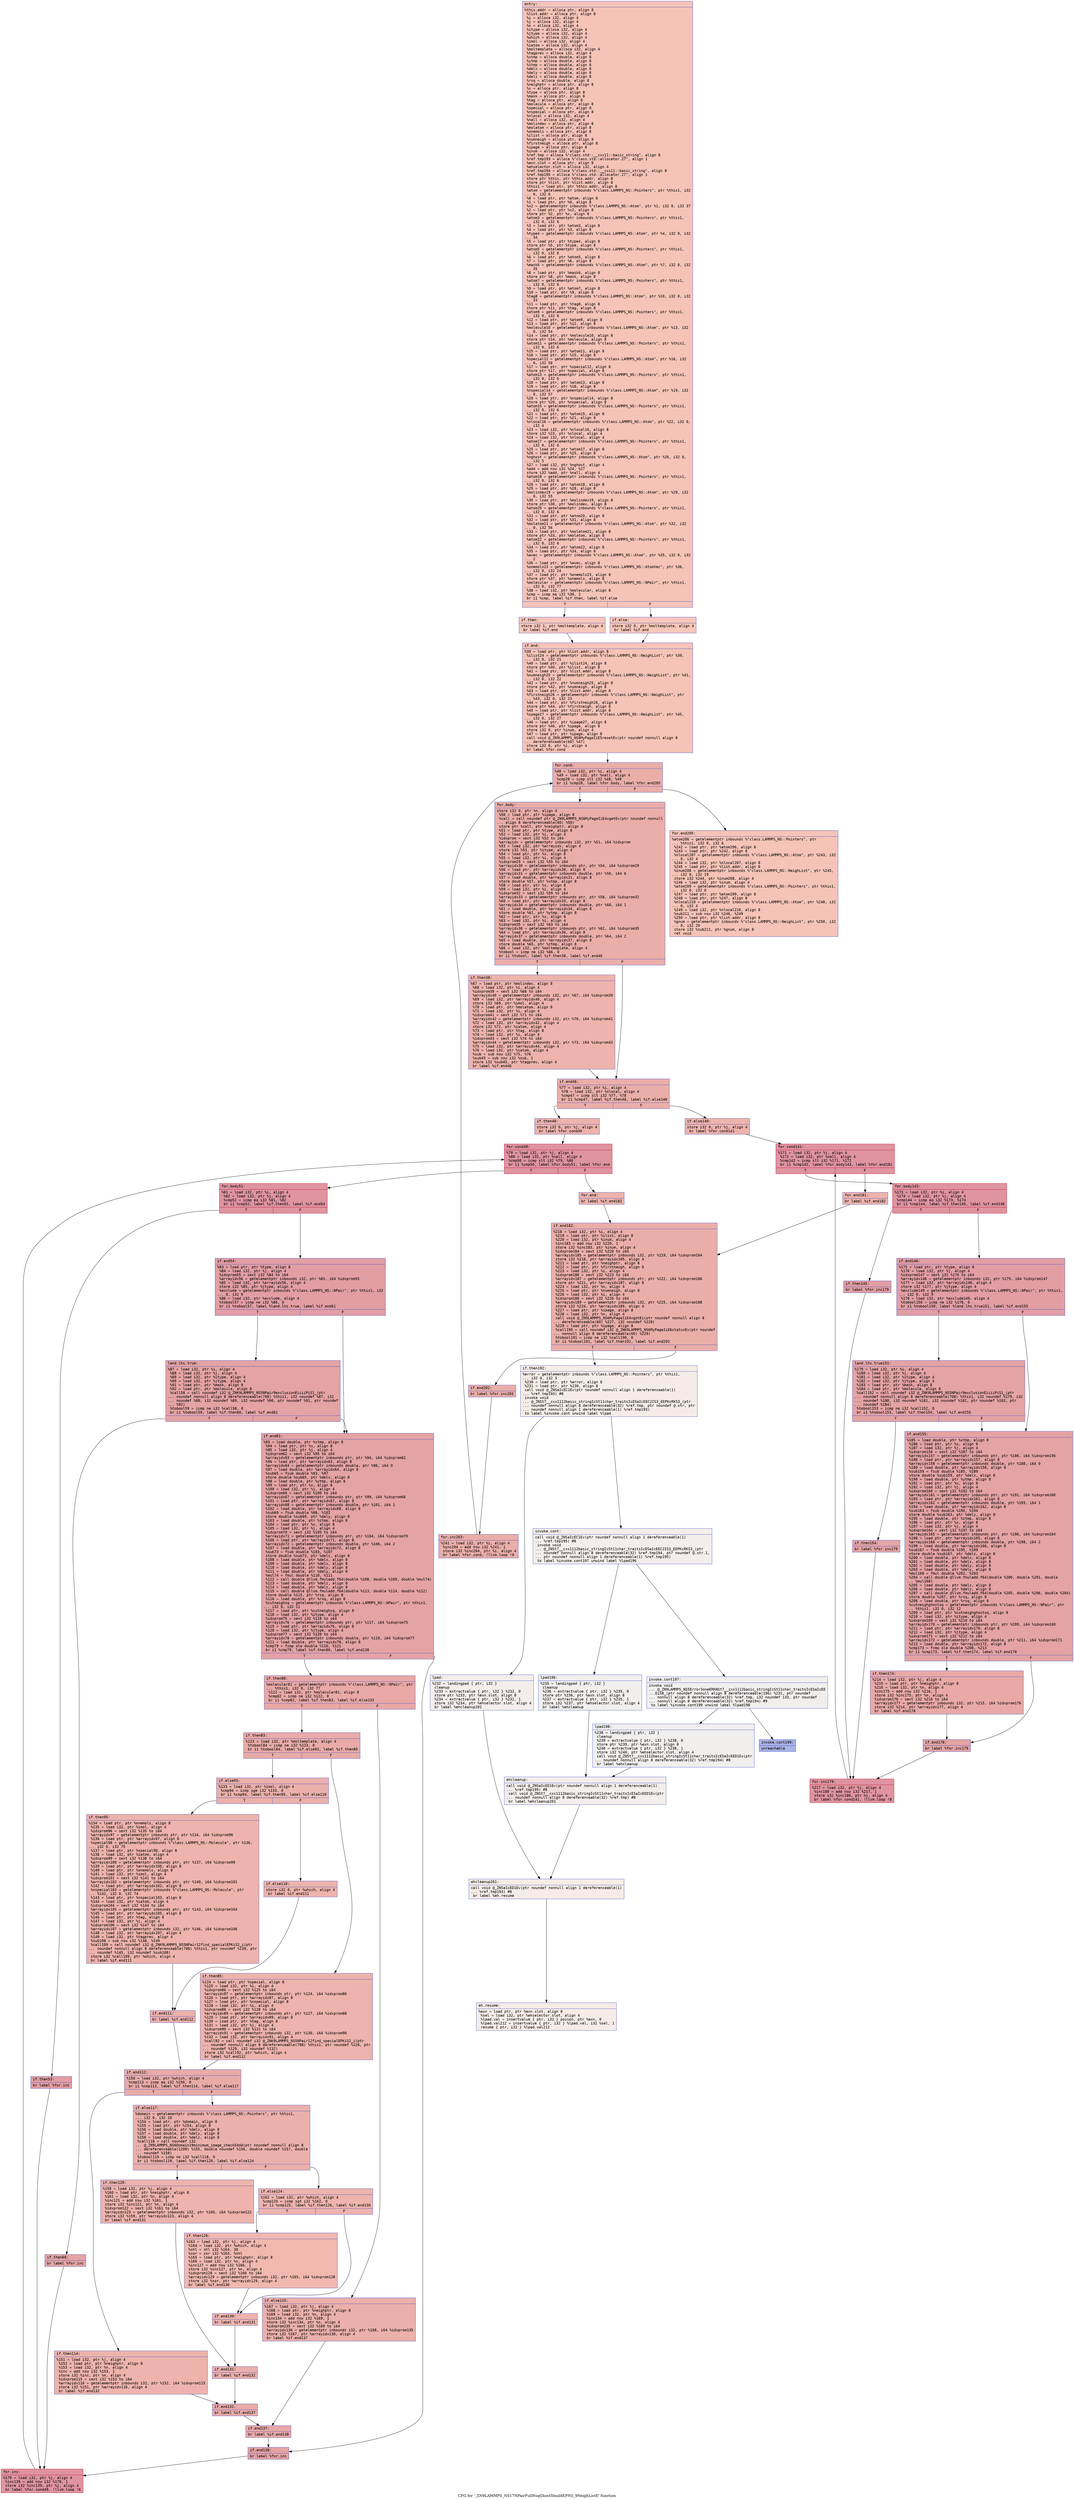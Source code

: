 digraph "CFG for '_ZN9LAMMPS_NS17NPairFullNsqGhost5buildEPNS_9NeighListE' function" {
	label="CFG for '_ZN9LAMMPS_NS17NPairFullNsqGhost5buildEPNS_9NeighListE' function";

	Node0x558ea6faa170 [shape=record,color="#3d50c3ff", style=filled, fillcolor="#e8765c70" fontname="Courier",label="{entry:\l|  %this.addr = alloca ptr, align 8\l  %list.addr = alloca ptr, align 8\l  %i = alloca i32, align 4\l  %j = alloca i32, align 4\l  %n = alloca i32, align 4\l  %itype = alloca i32, align 4\l  %jtype = alloca i32, align 4\l  %which = alloca i32, align 4\l  %imol = alloca i32, align 4\l  %iatom = alloca i32, align 4\l  %moltemplate = alloca i32, align 4\l  %tagprev = alloca i32, align 4\l  %xtmp = alloca double, align 8\l  %ytmp = alloca double, align 8\l  %ztmp = alloca double, align 8\l  %delx = alloca double, align 8\l  %dely = alloca double, align 8\l  %delz = alloca double, align 8\l  %rsq = alloca double, align 8\l  %neighptr = alloca ptr, align 8\l  %x = alloca ptr, align 8\l  %type = alloca ptr, align 8\l  %mask = alloca ptr, align 8\l  %tag = alloca ptr, align 8\l  %molecule = alloca ptr, align 8\l  %special = alloca ptr, align 8\l  %nspecial = alloca ptr, align 8\l  %nlocal = alloca i32, align 4\l  %nall = alloca i32, align 4\l  %molindex = alloca ptr, align 8\l  %molatom = alloca ptr, align 8\l  %onemols = alloca ptr, align 8\l  %ilist = alloca ptr, align 8\l  %numneigh = alloca ptr, align 8\l  %firstneigh = alloca ptr, align 8\l  %ipage = alloca ptr, align 8\l  %inum = alloca i32, align 4\l  %ref.tmp = alloca %\"class.std::__cxx11::basic_string\", align 8\l  %ref.tmp193 = alloca %\"class.std::allocator.27\", align 1\l  %exn.slot = alloca ptr, align 8\l  %ehselector.slot = alloca i32, align 4\l  %ref.tmp194 = alloca %\"class.std::__cxx11::basic_string\", align 8\l  %ref.tmp195 = alloca %\"class.std::allocator.27\", align 1\l  store ptr %this, ptr %this.addr, align 8\l  store ptr %list, ptr %list.addr, align 8\l  %this1 = load ptr, ptr %this.addr, align 8\l  %atom = getelementptr inbounds %\"class.LAMMPS_NS::Pointers\", ptr %this1, i32\l... 0, i32 6\l  %0 = load ptr, ptr %atom, align 8\l  %1 = load ptr, ptr %0, align 8\l  %x2 = getelementptr inbounds %\"class.LAMMPS_NS::Atom\", ptr %1, i32 0, i32 37\l  %2 = load ptr, ptr %x2, align 8\l  store ptr %2, ptr %x, align 8\l  %atom3 = getelementptr inbounds %\"class.LAMMPS_NS::Pointers\", ptr %this1,\l... i32 0, i32 6\l  %3 = load ptr, ptr %atom3, align 8\l  %4 = load ptr, ptr %3, align 8\l  %type4 = getelementptr inbounds %\"class.LAMMPS_NS::Atom\", ptr %4, i32 0, i32\l... 34\l  %5 = load ptr, ptr %type4, align 8\l  store ptr %5, ptr %type, align 8\l  %atom5 = getelementptr inbounds %\"class.LAMMPS_NS::Pointers\", ptr %this1,\l... i32 0, i32 6\l  %6 = load ptr, ptr %atom5, align 8\l  %7 = load ptr, ptr %6, align 8\l  %mask6 = getelementptr inbounds %\"class.LAMMPS_NS::Atom\", ptr %7, i32 0, i32\l... 35\l  %8 = load ptr, ptr %mask6, align 8\l  store ptr %8, ptr %mask, align 8\l  %atom7 = getelementptr inbounds %\"class.LAMMPS_NS::Pointers\", ptr %this1,\l... i32 0, i32 6\l  %9 = load ptr, ptr %atom7, align 8\l  %10 = load ptr, ptr %9, align 8\l  %tag8 = getelementptr inbounds %\"class.LAMMPS_NS::Atom\", ptr %10, i32 0, i32\l... 33\l  %11 = load ptr, ptr %tag8, align 8\l  store ptr %11, ptr %tag, align 8\l  %atom9 = getelementptr inbounds %\"class.LAMMPS_NS::Pointers\", ptr %this1,\l... i32 0, i32 6\l  %12 = load ptr, ptr %atom9, align 8\l  %13 = load ptr, ptr %12, align 8\l  %molecule10 = getelementptr inbounds %\"class.LAMMPS_NS::Atom\", ptr %13, i32\l... 0, i32 54\l  %14 = load ptr, ptr %molecule10, align 8\l  store ptr %14, ptr %molecule, align 8\l  %atom11 = getelementptr inbounds %\"class.LAMMPS_NS::Pointers\", ptr %this1,\l... i32 0, i32 6\l  %15 = load ptr, ptr %atom11, align 8\l  %16 = load ptr, ptr %15, align 8\l  %special12 = getelementptr inbounds %\"class.LAMMPS_NS::Atom\", ptr %16, i32\l... 0, i32 58\l  %17 = load ptr, ptr %special12, align 8\l  store ptr %17, ptr %special, align 8\l  %atom13 = getelementptr inbounds %\"class.LAMMPS_NS::Pointers\", ptr %this1,\l... i32 0, i32 6\l  %18 = load ptr, ptr %atom13, align 8\l  %19 = load ptr, ptr %18, align 8\l  %nspecial14 = getelementptr inbounds %\"class.LAMMPS_NS::Atom\", ptr %19, i32\l... 0, i32 57\l  %20 = load ptr, ptr %nspecial14, align 8\l  store ptr %20, ptr %nspecial, align 8\l  %atom15 = getelementptr inbounds %\"class.LAMMPS_NS::Pointers\", ptr %this1,\l... i32 0, i32 6\l  %21 = load ptr, ptr %atom15, align 8\l  %22 = load ptr, ptr %21, align 8\l  %nlocal16 = getelementptr inbounds %\"class.LAMMPS_NS::Atom\", ptr %22, i32 0,\l... i32 4\l  %23 = load i32, ptr %nlocal16, align 8\l  store i32 %23, ptr %nlocal, align 4\l  %24 = load i32, ptr %nlocal, align 4\l  %atom17 = getelementptr inbounds %\"class.LAMMPS_NS::Pointers\", ptr %this1,\l... i32 0, i32 6\l  %25 = load ptr, ptr %atom17, align 8\l  %26 = load ptr, ptr %25, align 8\l  %nghost = getelementptr inbounds %\"class.LAMMPS_NS::Atom\", ptr %26, i32 0,\l... i32 5\l  %27 = load i32, ptr %nghost, align 4\l  %add = add nsw i32 %24, %27\l  store i32 %add, ptr %nall, align 4\l  %atom18 = getelementptr inbounds %\"class.LAMMPS_NS::Pointers\", ptr %this1,\l... i32 0, i32 6\l  %28 = load ptr, ptr %atom18, align 8\l  %29 = load ptr, ptr %28, align 8\l  %molindex19 = getelementptr inbounds %\"class.LAMMPS_NS::Atom\", ptr %29, i32\l... 0, i32 55\l  %30 = load ptr, ptr %molindex19, align 8\l  store ptr %30, ptr %molindex, align 8\l  %atom20 = getelementptr inbounds %\"class.LAMMPS_NS::Pointers\", ptr %this1,\l... i32 0, i32 6\l  %31 = load ptr, ptr %atom20, align 8\l  %32 = load ptr, ptr %31, align 8\l  %molatom21 = getelementptr inbounds %\"class.LAMMPS_NS::Atom\", ptr %32, i32\l... 0, i32 56\l  %33 = load ptr, ptr %molatom21, align 8\l  store ptr %33, ptr %molatom, align 8\l  %atom22 = getelementptr inbounds %\"class.LAMMPS_NS::Pointers\", ptr %this1,\l... i32 0, i32 6\l  %34 = load ptr, ptr %atom22, align 8\l  %35 = load ptr, ptr %34, align 8\l  %avec = getelementptr inbounds %\"class.LAMMPS_NS::Atom\", ptr %35, i32 0, i32\l... 2\l  %36 = load ptr, ptr %avec, align 8\l  %onemols23 = getelementptr inbounds %\"class.LAMMPS_NS::AtomVec\", ptr %36,\l... i32 0, i32 24\l  %37 = load ptr, ptr %onemols23, align 8\l  store ptr %37, ptr %onemols, align 8\l  %molecular = getelementptr inbounds %\"class.LAMMPS_NS::NPair\", ptr %this1,\l... i32 0, i32 77\l  %38 = load i32, ptr %molecular, align 8\l  %cmp = icmp eq i32 %38, 2\l  br i1 %cmp, label %if.then, label %if.else\l|{<s0>T|<s1>F}}"];
	Node0x558ea6faa170:s0 -> Node0x558ea6fb0c30[tooltip="entry -> if.then\nProbability 50.00%" ];
	Node0x558ea6faa170:s1 -> Node0x558ea6fb0ca0[tooltip="entry -> if.else\nProbability 50.00%" ];
	Node0x558ea6fb0c30 [shape=record,color="#3d50c3ff", style=filled, fillcolor="#ec7f6370" fontname="Courier",label="{if.then:\l|  store i32 1, ptr %moltemplate, align 4\l  br label %if.end\l}"];
	Node0x558ea6fb0c30 -> Node0x558ea6fb0ec0[tooltip="if.then -> if.end\nProbability 100.00%" ];
	Node0x558ea6fb0ca0 [shape=record,color="#3d50c3ff", style=filled, fillcolor="#ec7f6370" fontname="Courier",label="{if.else:\l|  store i32 0, ptr %moltemplate, align 4\l  br label %if.end\l}"];
	Node0x558ea6fb0ca0 -> Node0x558ea6fb0ec0[tooltip="if.else -> if.end\nProbability 100.00%" ];
	Node0x558ea6fb0ec0 [shape=record,color="#3d50c3ff", style=filled, fillcolor="#e8765c70" fontname="Courier",label="{if.end:\l|  %39 = load ptr, ptr %list.addr, align 8\l  %ilist24 = getelementptr inbounds %\"class.LAMMPS_NS::NeighList\", ptr %39,\l... i32 0, i32 21\l  %40 = load ptr, ptr %ilist24, align 8\l  store ptr %40, ptr %ilist, align 8\l  %41 = load ptr, ptr %list.addr, align 8\l  %numneigh25 = getelementptr inbounds %\"class.LAMMPS_NS::NeighList\", ptr %41,\l... i32 0, i32 22\l  %42 = load ptr, ptr %numneigh25, align 8\l  store ptr %42, ptr %numneigh, align 8\l  %43 = load ptr, ptr %list.addr, align 8\l  %firstneigh26 = getelementptr inbounds %\"class.LAMMPS_NS::NeighList\", ptr\l... %43, i32 0, i32 23\l  %44 = load ptr, ptr %firstneigh26, align 8\l  store ptr %44, ptr %firstneigh, align 8\l  %45 = load ptr, ptr %list.addr, align 8\l  %ipage27 = getelementptr inbounds %\"class.LAMMPS_NS::NeighList\", ptr %45,\l... i32 0, i32 27\l  %46 = load ptr, ptr %ipage27, align 8\l  store ptr %46, ptr %ipage, align 8\l  store i32 0, ptr %inum, align 4\l  %47 = load ptr, ptr %ipage, align 8\l  call void @_ZN9LAMMPS_NS6MyPageIiE5resetEv(ptr noundef nonnull align 8\l... dereferenceable(60) %47)\l  store i32 0, ptr %i, align 4\l  br label %for.cond\l}"];
	Node0x558ea6fb0ec0 -> Node0x558ea6fb2f60[tooltip="if.end -> for.cond\nProbability 100.00%" ];
	Node0x558ea6fb2f60 [shape=record,color="#3d50c3ff", style=filled, fillcolor="#d0473d70" fontname="Courier",label="{for.cond:\l|  %48 = load i32, ptr %i, align 4\l  %49 = load i32, ptr %nall, align 4\l  %cmp28 = icmp slt i32 %48, %49\l  br i1 %cmp28, label %for.body, label %for.end205\l|{<s0>T|<s1>F}}"];
	Node0x558ea6fb2f60:s0 -> Node0x558ea6fb3210[tooltip="for.cond -> for.body\nProbability 96.88%" ];
	Node0x558ea6fb2f60:s1 -> Node0x558ea6fb3290[tooltip="for.cond -> for.end205\nProbability 3.12%" ];
	Node0x558ea6fb3210 [shape=record,color="#3d50c3ff", style=filled, fillcolor="#d0473d70" fontname="Courier",label="{for.body:\l|  store i32 0, ptr %n, align 4\l  %50 = load ptr, ptr %ipage, align 8\l  %call = call noundef ptr @_ZN9LAMMPS_NS6MyPageIiE4vgetEv(ptr noundef nonnull\l... align 8 dereferenceable(60) %50)\l  store ptr %call, ptr %neighptr, align 8\l  %51 = load ptr, ptr %type, align 8\l  %52 = load i32, ptr %i, align 4\l  %idxprom = sext i32 %52 to i64\l  %arrayidx = getelementptr inbounds i32, ptr %51, i64 %idxprom\l  %53 = load i32, ptr %arrayidx, align 4\l  store i32 %53, ptr %itype, align 4\l  %54 = load ptr, ptr %x, align 8\l  %55 = load i32, ptr %i, align 4\l  %idxprom29 = sext i32 %55 to i64\l  %arrayidx30 = getelementptr inbounds ptr, ptr %54, i64 %idxprom29\l  %56 = load ptr, ptr %arrayidx30, align 8\l  %arrayidx31 = getelementptr inbounds double, ptr %56, i64 0\l  %57 = load double, ptr %arrayidx31, align 8\l  store double %57, ptr %xtmp, align 8\l  %58 = load ptr, ptr %x, align 8\l  %59 = load i32, ptr %i, align 4\l  %idxprom32 = sext i32 %59 to i64\l  %arrayidx33 = getelementptr inbounds ptr, ptr %58, i64 %idxprom32\l  %60 = load ptr, ptr %arrayidx33, align 8\l  %arrayidx34 = getelementptr inbounds double, ptr %60, i64 1\l  %61 = load double, ptr %arrayidx34, align 8\l  store double %61, ptr %ytmp, align 8\l  %62 = load ptr, ptr %x, align 8\l  %63 = load i32, ptr %i, align 4\l  %idxprom35 = sext i32 %63 to i64\l  %arrayidx36 = getelementptr inbounds ptr, ptr %62, i64 %idxprom35\l  %64 = load ptr, ptr %arrayidx36, align 8\l  %arrayidx37 = getelementptr inbounds double, ptr %64, i64 2\l  %65 = load double, ptr %arrayidx37, align 8\l  store double %65, ptr %ztmp, align 8\l  %66 = load i32, ptr %moltemplate, align 4\l  %tobool = icmp ne i32 %66, 0\l  br i1 %tobool, label %if.then38, label %if.end46\l|{<s0>T|<s1>F}}"];
	Node0x558ea6fb3210:s0 -> Node0x558ea6fad280[tooltip="for.body -> if.then38\nProbability 62.50%" ];
	Node0x558ea6fb3210:s1 -> Node0x558ea6fad360[tooltip="for.body -> if.end46\nProbability 37.50%" ];
	Node0x558ea6fad280 [shape=record,color="#3d50c3ff", style=filled, fillcolor="#d6524470" fontname="Courier",label="{if.then38:\l|  %67 = load ptr, ptr %molindex, align 8\l  %68 = load i32, ptr %i, align 4\l  %idxprom39 = sext i32 %68 to i64\l  %arrayidx40 = getelementptr inbounds i32, ptr %67, i64 %idxprom39\l  %69 = load i32, ptr %arrayidx40, align 4\l  store i32 %69, ptr %imol, align 4\l  %70 = load ptr, ptr %molatom, align 8\l  %71 = load i32, ptr %i, align 4\l  %idxprom41 = sext i32 %71 to i64\l  %arrayidx42 = getelementptr inbounds i32, ptr %70, i64 %idxprom41\l  %72 = load i32, ptr %arrayidx42, align 4\l  store i32 %72, ptr %iatom, align 4\l  %73 = load ptr, ptr %tag, align 8\l  %74 = load i32, ptr %i, align 4\l  %idxprom43 = sext i32 %74 to i64\l  %arrayidx44 = getelementptr inbounds i32, ptr %73, i64 %idxprom43\l  %75 = load i32, ptr %arrayidx44, align 4\l  %76 = load i32, ptr %iatom, align 4\l  %sub = sub nsw i32 %75, %76\l  %sub45 = sub nsw i32 %sub, 1\l  store i32 %sub45, ptr %tagprev, align 4\l  br label %if.end46\l}"];
	Node0x558ea6fad280 -> Node0x558ea6fad360[tooltip="if.then38 -> if.end46\nProbability 100.00%" ];
	Node0x558ea6fad360 [shape=record,color="#3d50c3ff", style=filled, fillcolor="#d0473d70" fontname="Courier",label="{if.end46:\l|  %77 = load i32, ptr %i, align 4\l  %78 = load i32, ptr %nlocal, align 4\l  %cmp47 = icmp slt i32 %77, %78\l  br i1 %cmp47, label %if.then48, label %if.else140\l|{<s0>T|<s1>F}}"];
	Node0x558ea6fad360:s0 -> Node0x558ea6fb6280[tooltip="if.end46 -> if.then48\nProbability 50.00%" ];
	Node0x558ea6fad360:s1 -> Node0x558ea6fb6300[tooltip="if.end46 -> if.else140\nProbability 50.00%" ];
	Node0x558ea6fb6280 [shape=record,color="#3d50c3ff", style=filled, fillcolor="#d6524470" fontname="Courier",label="{if.then48:\l|  store i32 0, ptr %j, align 4\l  br label %for.cond49\l}"];
	Node0x558ea6fb6280 -> Node0x558ea6fb64d0[tooltip="if.then48 -> for.cond49\nProbability 100.00%" ];
	Node0x558ea6fb64d0 [shape=record,color="#b70d28ff", style=filled, fillcolor="#b70d2870" fontname="Courier",label="{for.cond49:\l|  %79 = load i32, ptr %j, align 4\l  %80 = load i32, ptr %nall, align 4\l  %cmp50 = icmp slt i32 %79, %80\l  br i1 %cmp50, label %for.body51, label %for.end\l|{<s0>T|<s1>F}}"];
	Node0x558ea6fb64d0:s0 -> Node0x558ea6fb6770[tooltip="for.cond49 -> for.body51\nProbability 96.88%" ];
	Node0x558ea6fb64d0:s1 -> Node0x558ea6fb67f0[tooltip="for.cond49 -> for.end\nProbability 3.12%" ];
	Node0x558ea6fb6770 [shape=record,color="#b70d28ff", style=filled, fillcolor="#b70d2870" fontname="Courier",label="{for.body51:\l|  %81 = load i32, ptr %i, align 4\l  %82 = load i32, ptr %j, align 4\l  %cmp52 = icmp eq i32 %81, %82\l  br i1 %cmp52, label %if.then53, label %if.end54\l|{<s0>T|<s1>F}}"];
	Node0x558ea6fb6770:s0 -> Node0x558ea6fb6b20[tooltip="for.body51 -> if.then53\nProbability 50.00%" ];
	Node0x558ea6fb6770:s1 -> Node0x558ea6fb6ba0[tooltip="for.body51 -> if.end54\nProbability 50.00%" ];
	Node0x558ea6fb6b20 [shape=record,color="#3d50c3ff", style=filled, fillcolor="#be242e70" fontname="Courier",label="{if.then53:\l|  br label %for.inc\l}"];
	Node0x558ea6fb6b20 -> Node0x558ea6fb6d30[tooltip="if.then53 -> for.inc\nProbability 100.00%" ];
	Node0x558ea6fb6ba0 [shape=record,color="#3d50c3ff", style=filled, fillcolor="#be242e70" fontname="Courier",label="{if.end54:\l|  %83 = load ptr, ptr %type, align 8\l  %84 = load i32, ptr %j, align 4\l  %idxprom55 = sext i32 %84 to i64\l  %arrayidx56 = getelementptr inbounds i32, ptr %83, i64 %idxprom55\l  %85 = load i32, ptr %arrayidx56, align 4\l  store i32 %85, ptr %jtype, align 4\l  %exclude = getelementptr inbounds %\"class.LAMMPS_NS::NPair\", ptr %this1, i32\l... 0, i32 9\l  %86 = load i32, ptr %exclude, align 4\l  %tobool57 = icmp ne i32 %86, 0\l  br i1 %tobool57, label %land.lhs.true, label %if.end61\l|{<s0>T|<s1>F}}"];
	Node0x558ea6fb6ba0:s0 -> Node0x558ea6fb73f0[tooltip="if.end54 -> land.lhs.true\nProbability 62.50%" ];
	Node0x558ea6fb6ba0:s1 -> Node0x558ea6fb7470[tooltip="if.end54 -> if.end61\nProbability 37.50%" ];
	Node0x558ea6fb73f0 [shape=record,color="#3d50c3ff", style=filled, fillcolor="#c32e3170" fontname="Courier",label="{land.lhs.true:\l|  %87 = load i32, ptr %i, align 4\l  %88 = load i32, ptr %j, align 4\l  %89 = load i32, ptr %itype, align 4\l  %90 = load i32, ptr %jtype, align 4\l  %91 = load ptr, ptr %mask, align 8\l  %92 = load ptr, ptr %molecule, align 8\l  %call58 = call noundef i32 @_ZNK9LAMMPS_NS5NPair9exclusionEiiiiPiS1_(ptr\l... noundef nonnull align 8 dereferenceable(708) %this1, i32 noundef %87, i32\l... noundef %88, i32 noundef %89, i32 noundef %90, ptr noundef %91, ptr noundef\l... %92)\l  %tobool59 = icmp ne i32 %call58, 0\l  br i1 %tobool59, label %if.then60, label %if.end61\l|{<s0>T|<s1>F}}"];
	Node0x558ea6fb73f0:s0 -> Node0x558ea6fb7c30[tooltip="land.lhs.true -> if.then60\nProbability 62.50%" ];
	Node0x558ea6fb73f0:s1 -> Node0x558ea6fb7470[tooltip="land.lhs.true -> if.end61\nProbability 37.50%" ];
	Node0x558ea6fb7c30 [shape=record,color="#3d50c3ff", style=filled, fillcolor="#c5333470" fontname="Courier",label="{if.then60:\l|  br label %for.inc\l}"];
	Node0x558ea6fb7c30 -> Node0x558ea6fb6d30[tooltip="if.then60 -> for.inc\nProbability 100.00%" ];
	Node0x558ea6fb7470 [shape=record,color="#3d50c3ff", style=filled, fillcolor="#c32e3170" fontname="Courier",label="{if.end61:\l|  %93 = load double, ptr %xtmp, align 8\l  %94 = load ptr, ptr %x, align 8\l  %95 = load i32, ptr %j, align 4\l  %idxprom62 = sext i32 %95 to i64\l  %arrayidx63 = getelementptr inbounds ptr, ptr %94, i64 %idxprom62\l  %96 = load ptr, ptr %arrayidx63, align 8\l  %arrayidx64 = getelementptr inbounds double, ptr %96, i64 0\l  %97 = load double, ptr %arrayidx64, align 8\l  %sub65 = fsub double %93, %97\l  store double %sub65, ptr %delx, align 8\l  %98 = load double, ptr %ytmp, align 8\l  %99 = load ptr, ptr %x, align 8\l  %100 = load i32, ptr %j, align 4\l  %idxprom66 = sext i32 %100 to i64\l  %arrayidx67 = getelementptr inbounds ptr, ptr %99, i64 %idxprom66\l  %101 = load ptr, ptr %arrayidx67, align 8\l  %arrayidx68 = getelementptr inbounds double, ptr %101, i64 1\l  %102 = load double, ptr %arrayidx68, align 8\l  %sub69 = fsub double %98, %102\l  store double %sub69, ptr %dely, align 8\l  %103 = load double, ptr %ztmp, align 8\l  %104 = load ptr, ptr %x, align 8\l  %105 = load i32, ptr %j, align 4\l  %idxprom70 = sext i32 %105 to i64\l  %arrayidx71 = getelementptr inbounds ptr, ptr %104, i64 %idxprom70\l  %106 = load ptr, ptr %arrayidx71, align 8\l  %arrayidx72 = getelementptr inbounds double, ptr %106, i64 2\l  %107 = load double, ptr %arrayidx72, align 8\l  %sub73 = fsub double %103, %107\l  store double %sub73, ptr %delz, align 8\l  %108 = load double, ptr %delx, align 8\l  %109 = load double, ptr %delx, align 8\l  %110 = load double, ptr %dely, align 8\l  %111 = load double, ptr %dely, align 8\l  %mul74 = fmul double %110, %111\l  %112 = call double @llvm.fmuladd.f64(double %108, double %109, double %mul74)\l  %113 = load double, ptr %delz, align 8\l  %114 = load double, ptr %delz, align 8\l  %115 = call double @llvm.fmuladd.f64(double %113, double %114, double %112)\l  store double %115, ptr %rsq, align 8\l  %116 = load double, ptr %rsq, align 8\l  %cutneighsq = getelementptr inbounds %\"class.LAMMPS_NS::NPair\", ptr %this1,\l... i32 0, i32 11\l  %117 = load ptr, ptr %cutneighsq, align 8\l  %118 = load i32, ptr %itype, align 4\l  %idxprom75 = sext i32 %118 to i64\l  %arrayidx76 = getelementptr inbounds ptr, ptr %117, i64 %idxprom75\l  %119 = load ptr, ptr %arrayidx76, align 8\l  %120 = load i32, ptr %jtype, align 4\l  %idxprom77 = sext i32 %120 to i64\l  %arrayidx78 = getelementptr inbounds double, ptr %119, i64 %idxprom77\l  %121 = load double, ptr %arrayidx78, align 8\l  %cmp79 = fcmp ole double %116, %121\l  br i1 %cmp79, label %if.then80, label %if.end138\l|{<s0>T|<s1>F}}"];
	Node0x558ea6fb7470:s0 -> Node0x558ea6fba5a0[tooltip="if.end61 -> if.then80\nProbability 50.00%" ];
	Node0x558ea6fb7470:s1 -> Node0x558ea6fba620[tooltip="if.end61 -> if.end138\nProbability 50.00%" ];
	Node0x558ea6fba5a0 [shape=record,color="#3d50c3ff", style=filled, fillcolor="#ca3b3770" fontname="Courier",label="{if.then80:\l|  %molecular81 = getelementptr inbounds %\"class.LAMMPS_NS::NPair\", ptr\l... %this1, i32 0, i32 77\l  %122 = load i32, ptr %molecular81, align 8\l  %cmp82 = icmp ne i32 %122, 0\l  br i1 %cmp82, label %if.then83, label %if.else133\l|{<s0>T|<s1>F}}"];
	Node0x558ea6fba5a0:s0 -> Node0x558ea6fba9b0[tooltip="if.then80 -> if.then83\nProbability 62.50%" ];
	Node0x558ea6fba5a0:s1 -> Node0x558ea6fbaa30[tooltip="if.then80 -> if.else133\nProbability 37.50%" ];
	Node0x558ea6fba9b0 [shape=record,color="#3d50c3ff", style=filled, fillcolor="#cc403a70" fontname="Courier",label="{if.then83:\l|  %123 = load i32, ptr %moltemplate, align 4\l  %tobool84 = icmp ne i32 %123, 0\l  br i1 %tobool84, label %if.else93, label %if.then85\l|{<s0>T|<s1>F}}"];
	Node0x558ea6fba9b0:s0 -> Node0x558ea6fbad00[tooltip="if.then83 -> if.else93\nProbability 62.50%" ];
	Node0x558ea6fba9b0:s1 -> Node0x558ea6fbad80[tooltip="if.then83 -> if.then85\nProbability 37.50%" ];
	Node0x558ea6fbad80 [shape=record,color="#3d50c3ff", style=filled, fillcolor="#d6524470" fontname="Courier",label="{if.then85:\l|  %124 = load ptr, ptr %special, align 8\l  %125 = load i32, ptr %i, align 4\l  %idxprom86 = sext i32 %125 to i64\l  %arrayidx87 = getelementptr inbounds ptr, ptr %124, i64 %idxprom86\l  %126 = load ptr, ptr %arrayidx87, align 8\l  %127 = load ptr, ptr %nspecial, align 8\l  %128 = load i32, ptr %i, align 4\l  %idxprom88 = sext i32 %128 to i64\l  %arrayidx89 = getelementptr inbounds ptr, ptr %127, i64 %idxprom88\l  %129 = load ptr, ptr %arrayidx89, align 8\l  %130 = load ptr, ptr %tag, align 8\l  %131 = load i32, ptr %j, align 4\l  %idxprom90 = sext i32 %131 to i64\l  %arrayidx91 = getelementptr inbounds i32, ptr %130, i64 %idxprom90\l  %132 = load i32, ptr %arrayidx91, align 4\l  %call92 = call noundef i32 @_ZNK9LAMMPS_NS5NPair12find_specialEPKiS2_i(ptr\l... noundef nonnull align 8 dereferenceable(708) %this1, ptr noundef %126, ptr\l... noundef %129, i32 noundef %132)\l  store i32 %call92, ptr %which, align 4\l  br label %if.end112\l}"];
	Node0x558ea6fbad80 -> Node0x558ea6fbbac0[tooltip="if.then85 -> if.end112\nProbability 100.00%" ];
	Node0x558ea6fbad00 [shape=record,color="#3d50c3ff", style=filled, fillcolor="#d24b4070" fontname="Courier",label="{if.else93:\l|  %133 = load i32, ptr %imol, align 4\l  %cmp94 = icmp sge i32 %133, 0\l  br i1 %cmp94, label %if.then95, label %if.else110\l|{<s0>T|<s1>F}}"];
	Node0x558ea6fbad00:s0 -> Node0x558ea6fbbcf0[tooltip="if.else93 -> if.then95\nProbability 50.00%" ];
	Node0x558ea6fbad00:s1 -> Node0x558ea6fbbd70[tooltip="if.else93 -> if.else110\nProbability 50.00%" ];
	Node0x558ea6fbbcf0 [shape=record,color="#3d50c3ff", style=filled, fillcolor="#d6524470" fontname="Courier",label="{if.then95:\l|  %134 = load ptr, ptr %onemols, align 8\l  %135 = load i32, ptr %imol, align 4\l  %idxprom96 = sext i32 %135 to i64\l  %arrayidx97 = getelementptr inbounds ptr, ptr %134, i64 %idxprom96\l  %136 = load ptr, ptr %arrayidx97, align 8\l  %special98 = getelementptr inbounds %\"class.LAMMPS_NS::Molecule\", ptr %136,\l... i32 0, i32 75\l  %137 = load ptr, ptr %special98, align 8\l  %138 = load i32, ptr %iatom, align 4\l  %idxprom99 = sext i32 %138 to i64\l  %arrayidx100 = getelementptr inbounds ptr, ptr %137, i64 %idxprom99\l  %139 = load ptr, ptr %arrayidx100, align 8\l  %140 = load ptr, ptr %onemols, align 8\l  %141 = load i32, ptr %imol, align 4\l  %idxprom101 = sext i32 %141 to i64\l  %arrayidx102 = getelementptr inbounds ptr, ptr %140, i64 %idxprom101\l  %142 = load ptr, ptr %arrayidx102, align 8\l  %nspecial103 = getelementptr inbounds %\"class.LAMMPS_NS::Molecule\", ptr\l... %142, i32 0, i32 74\l  %143 = load ptr, ptr %nspecial103, align 8\l  %144 = load i32, ptr %iatom, align 4\l  %idxprom104 = sext i32 %144 to i64\l  %arrayidx105 = getelementptr inbounds ptr, ptr %143, i64 %idxprom104\l  %145 = load ptr, ptr %arrayidx105, align 8\l  %146 = load ptr, ptr %tag, align 8\l  %147 = load i32, ptr %j, align 4\l  %idxprom106 = sext i32 %147 to i64\l  %arrayidx107 = getelementptr inbounds i32, ptr %146, i64 %idxprom106\l  %148 = load i32, ptr %arrayidx107, align 4\l  %149 = load i32, ptr %tagprev, align 4\l  %sub108 = sub nsw i32 %148, %149\l  %call109 = call noundef i32 @_ZNK9LAMMPS_NS5NPair12find_specialEPKiS2_i(ptr\l... noundef nonnull align 8 dereferenceable(708) %this1, ptr noundef %139, ptr\l... noundef %145, i32 noundef %sub108)\l  store i32 %call109, ptr %which, align 4\l  br label %if.end111\l}"];
	Node0x558ea6fbbcf0 -> Node0x558ea6fb1b50[tooltip="if.then95 -> if.end111\nProbability 100.00%" ];
	Node0x558ea6fbbd70 [shape=record,color="#3d50c3ff", style=filled, fillcolor="#d6524470" fontname="Courier",label="{if.else110:\l|  store i32 0, ptr %which, align 4\l  br label %if.end111\l}"];
	Node0x558ea6fbbd70 -> Node0x558ea6fb1b50[tooltip="if.else110 -> if.end111\nProbability 100.00%" ];
	Node0x558ea6fb1b50 [shape=record,color="#3d50c3ff", style=filled, fillcolor="#d24b4070" fontname="Courier",label="{if.end111:\l|  br label %if.end112\l}"];
	Node0x558ea6fb1b50 -> Node0x558ea6fbbac0[tooltip="if.end111 -> if.end112\nProbability 100.00%" ];
	Node0x558ea6fbbac0 [shape=record,color="#3d50c3ff", style=filled, fillcolor="#cc403a70" fontname="Courier",label="{if.end112:\l|  %150 = load i32, ptr %which, align 4\l  %cmp113 = icmp eq i32 %150, 0\l  br i1 %cmp113, label %if.then114, label %if.else117\l|{<s0>T|<s1>F}}"];
	Node0x558ea6fbbac0:s0 -> Node0x558ea6fb1ea0[tooltip="if.end112 -> if.then114\nProbability 37.50%" ];
	Node0x558ea6fbbac0:s1 -> Node0x558ea6fbe7b0[tooltip="if.end112 -> if.else117\nProbability 62.50%" ];
	Node0x558ea6fb1ea0 [shape=record,color="#3d50c3ff", style=filled, fillcolor="#d6524470" fontname="Courier",label="{if.then114:\l|  %151 = load i32, ptr %j, align 4\l  %152 = load ptr, ptr %neighptr, align 8\l  %153 = load i32, ptr %n, align 4\l  %inc = add nsw i32 %153, 1\l  store i32 %inc, ptr %n, align 4\l  %idxprom115 = sext i32 %153 to i64\l  %arrayidx116 = getelementptr inbounds i32, ptr %152, i64 %idxprom115\l  store i32 %151, ptr %arrayidx116, align 4\l  br label %if.end132\l}"];
	Node0x558ea6fb1ea0 -> Node0x558ea6fbeda0[tooltip="if.then114 -> if.end132\nProbability 100.00%" ];
	Node0x558ea6fbe7b0 [shape=record,color="#3d50c3ff", style=filled, fillcolor="#d24b4070" fontname="Courier",label="{if.else117:\l|  %domain = getelementptr inbounds %\"class.LAMMPS_NS::Pointers\", ptr %this1,\l... i32 0, i32 10\l  %154 = load ptr, ptr %domain, align 8\l  %155 = load ptr, ptr %154, align 8\l  %156 = load double, ptr %delx, align 8\l  %157 = load double, ptr %dely, align 8\l  %158 = load double, ptr %delz, align 8\l  %call118 = call noundef i32\l... @_ZN9LAMMPS_NS6Domain19minimum_image_checkEddd(ptr noundef nonnull align 8\l... dereferenceable(1200) %155, double noundef %156, double noundef %157, double\l... noundef %158)\l  %tobool119 = icmp ne i32 %call118, 0\l  br i1 %tobool119, label %if.then120, label %if.else124\l|{<s0>T|<s1>F}}"];
	Node0x558ea6fbe7b0:s0 -> Node0x558ea6fb47b0[tooltip="if.else117 -> if.then120\nProbability 62.50%" ];
	Node0x558ea6fbe7b0:s1 -> Node0x558ea6fb4890[tooltip="if.else117 -> if.else124\nProbability 37.50%" ];
	Node0x558ea6fb47b0 [shape=record,color="#3d50c3ff", style=filled, fillcolor="#d6524470" fontname="Courier",label="{if.then120:\l|  %159 = load i32, ptr %j, align 4\l  %160 = load ptr, ptr %neighptr, align 8\l  %161 = load i32, ptr %n, align 4\l  %inc121 = add nsw i32 %161, 1\l  store i32 %inc121, ptr %n, align 4\l  %idxprom122 = sext i32 %161 to i64\l  %arrayidx123 = getelementptr inbounds i32, ptr %160, i64 %idxprom122\l  store i32 %159, ptr %arrayidx123, align 4\l  br label %if.end131\l}"];
	Node0x558ea6fb47b0 -> Node0x558ea6fb4ee0[tooltip="if.then120 -> if.end131\nProbability 100.00%" ];
	Node0x558ea6fb4890 [shape=record,color="#3d50c3ff", style=filled, fillcolor="#d8564670" fontname="Courier",label="{if.else124:\l|  %162 = load i32, ptr %which, align 4\l  %cmp125 = icmp sgt i32 %162, 0\l  br i1 %cmp125, label %if.then126, label %if.end130\l|{<s0>T|<s1>F}}"];
	Node0x558ea6fb4890:s0 -> Node0x558ea6fb5100[tooltip="if.else124 -> if.then126\nProbability 62.50%" ];
	Node0x558ea6fb4890:s1 -> Node0x558ea6fb5180[tooltip="if.else124 -> if.end130\nProbability 37.50%" ];
	Node0x558ea6fb5100 [shape=record,color="#3d50c3ff", style=filled, fillcolor="#dc5d4a70" fontname="Courier",label="{if.then126:\l|  %163 = load i32, ptr %j, align 4\l  %164 = load i32, ptr %which, align 4\l  %shl = shl i32 %164, 30\l  %xor = xor i32 %163, %shl\l  %165 = load ptr, ptr %neighptr, align 8\l  %166 = load i32, ptr %n, align 4\l  %inc127 = add nsw i32 %166, 1\l  store i32 %inc127, ptr %n, align 4\l  %idxprom128 = sext i32 %166 to i64\l  %arrayidx129 = getelementptr inbounds i32, ptr %165, i64 %idxprom128\l  store i32 %xor, ptr %arrayidx129, align 4\l  br label %if.end130\l}"];
	Node0x558ea6fb5100 -> Node0x558ea6fb5180[tooltip="if.then126 -> if.end130\nProbability 100.00%" ];
	Node0x558ea6fb5180 [shape=record,color="#3d50c3ff", style=filled, fillcolor="#d8564670" fontname="Courier",label="{if.end130:\l|  br label %if.end131\l}"];
	Node0x558ea6fb5180 -> Node0x558ea6fb4ee0[tooltip="if.end130 -> if.end131\nProbability 100.00%" ];
	Node0x558ea6fb4ee0 [shape=record,color="#3d50c3ff", style=filled, fillcolor="#d24b4070" fontname="Courier",label="{if.end131:\l|  br label %if.end132\l}"];
	Node0x558ea6fb4ee0 -> Node0x558ea6fbeda0[tooltip="if.end131 -> if.end132\nProbability 100.00%" ];
	Node0x558ea6fbeda0 [shape=record,color="#3d50c3ff", style=filled, fillcolor="#cc403a70" fontname="Courier",label="{if.end132:\l|  br label %if.end137\l}"];
	Node0x558ea6fbeda0 -> Node0x558ea6fc14a0[tooltip="if.end132 -> if.end137\nProbability 100.00%" ];
	Node0x558ea6fbaa30 [shape=record,color="#3d50c3ff", style=filled, fillcolor="#d24b4070" fontname="Courier",label="{if.else133:\l|  %167 = load i32, ptr %j, align 4\l  %168 = load ptr, ptr %neighptr, align 8\l  %169 = load i32, ptr %n, align 4\l  %inc134 = add nsw i32 %169, 1\l  store i32 %inc134, ptr %n, align 4\l  %idxprom135 = sext i32 %169 to i64\l  %arrayidx136 = getelementptr inbounds i32, ptr %168, i64 %idxprom135\l  store i32 %167, ptr %arrayidx136, align 4\l  br label %if.end137\l}"];
	Node0x558ea6fbaa30 -> Node0x558ea6fc14a0[tooltip="if.else133 -> if.end137\nProbability 100.00%" ];
	Node0x558ea6fc14a0 [shape=record,color="#3d50c3ff", style=filled, fillcolor="#ca3b3770" fontname="Courier",label="{if.end137:\l|  br label %if.end138\l}"];
	Node0x558ea6fc14a0 -> Node0x558ea6fba620[tooltip="if.end137 -> if.end138\nProbability 100.00%" ];
	Node0x558ea6fba620 [shape=record,color="#3d50c3ff", style=filled, fillcolor="#c32e3170" fontname="Courier",label="{if.end138:\l|  br label %for.inc\l}"];
	Node0x558ea6fba620 -> Node0x558ea6fb6d30[tooltip="if.end138 -> for.inc\nProbability 100.00%" ];
	Node0x558ea6fb6d30 [shape=record,color="#b70d28ff", style=filled, fillcolor="#b70d2870" fontname="Courier",label="{for.inc:\l|  %170 = load i32, ptr %j, align 4\l  %inc139 = add nsw i32 %170, 1\l  store i32 %inc139, ptr %j, align 4\l  br label %for.cond49, !llvm.loop !6\l}"];
	Node0x558ea6fb6d30 -> Node0x558ea6fb64d0[tooltip="for.inc -> for.cond49\nProbability 100.00%" ];
	Node0x558ea6fb67f0 [shape=record,color="#3d50c3ff", style=filled, fillcolor="#d6524470" fontname="Courier",label="{for.end:\l|  br label %if.end182\l}"];
	Node0x558ea6fb67f0 -> Node0x558ea6fc2920[tooltip="for.end -> if.end182\nProbability 100.00%" ];
	Node0x558ea6fb6300 [shape=record,color="#3d50c3ff", style=filled, fillcolor="#d6524470" fontname="Courier",label="{if.else140:\l|  store i32 0, ptr %j, align 4\l  br label %for.cond141\l}"];
	Node0x558ea6fb6300 -> Node0x558ea6fc2ab0[tooltip="if.else140 -> for.cond141\nProbability 100.00%" ];
	Node0x558ea6fc2ab0 [shape=record,color="#b70d28ff", style=filled, fillcolor="#b70d2870" fontname="Courier",label="{for.cond141:\l|  %171 = load i32, ptr %j, align 4\l  %172 = load i32, ptr %nall, align 4\l  %cmp142 = icmp slt i32 %171, %172\l  br i1 %cmp142, label %for.body143, label %for.end181\l|{<s0>T|<s1>F}}"];
	Node0x558ea6fc2ab0:s0 -> Node0x558ea6fc2d50[tooltip="for.cond141 -> for.body143\nProbability 96.88%" ];
	Node0x558ea6fc2ab0:s1 -> Node0x558ea6fc2dd0[tooltip="for.cond141 -> for.end181\nProbability 3.12%" ];
	Node0x558ea6fc2d50 [shape=record,color="#b70d28ff", style=filled, fillcolor="#b70d2870" fontname="Courier",label="{for.body143:\l|  %173 = load i32, ptr %i, align 4\l  %174 = load i32, ptr %j, align 4\l  %cmp144 = icmp eq i32 %173, %174\l  br i1 %cmp144, label %if.then145, label %if.end146\l|{<s0>T|<s1>F}}"];
	Node0x558ea6fc2d50:s0 -> Node0x558ea6fc30b0[tooltip="for.body143 -> if.then145\nProbability 50.00%" ];
	Node0x558ea6fc2d50:s1 -> Node0x558ea6fc3130[tooltip="for.body143 -> if.end146\nProbability 50.00%" ];
	Node0x558ea6fc30b0 [shape=record,color="#3d50c3ff", style=filled, fillcolor="#be242e70" fontname="Courier",label="{if.then145:\l|  br label %for.inc179\l}"];
	Node0x558ea6fc30b0 -> Node0x558ea6fc3260[tooltip="if.then145 -> for.inc179\nProbability 100.00%" ];
	Node0x558ea6fc3130 [shape=record,color="#3d50c3ff", style=filled, fillcolor="#be242e70" fontname="Courier",label="{if.end146:\l|  %175 = load ptr, ptr %type, align 8\l  %176 = load i32, ptr %j, align 4\l  %idxprom147 = sext i32 %176 to i64\l  %arrayidx148 = getelementptr inbounds i32, ptr %175, i64 %idxprom147\l  %177 = load i32, ptr %arrayidx148, align 4\l  store i32 %177, ptr %jtype, align 4\l  %exclude149 = getelementptr inbounds %\"class.LAMMPS_NS::NPair\", ptr %this1,\l... i32 0, i32 9\l  %178 = load i32, ptr %exclude149, align 4\l  %tobool150 = icmp ne i32 %178, 0\l  br i1 %tobool150, label %land.lhs.true151, label %if.end155\l|{<s0>T|<s1>F}}"];
	Node0x558ea6fc3130:s0 -> Node0x558ea6fc3940[tooltip="if.end146 -> land.lhs.true151\nProbability 62.50%" ];
	Node0x558ea6fc3130:s1 -> Node0x558ea6fc39e0[tooltip="if.end146 -> if.end155\nProbability 37.50%" ];
	Node0x558ea6fc3940 [shape=record,color="#3d50c3ff", style=filled, fillcolor="#c32e3170" fontname="Courier",label="{land.lhs.true151:\l|  %179 = load i32, ptr %i, align 4\l  %180 = load i32, ptr %j, align 4\l  %181 = load i32, ptr %itype, align 4\l  %182 = load i32, ptr %jtype, align 4\l  %183 = load ptr, ptr %mask, align 8\l  %184 = load ptr, ptr %molecule, align 8\l  %call152 = call noundef i32 @_ZNK9LAMMPS_NS5NPair9exclusionEiiiiPiS1_(ptr\l... noundef nonnull align 8 dereferenceable(708) %this1, i32 noundef %179, i32\l... noundef %180, i32 noundef %181, i32 noundef %182, ptr noundef %183, ptr\l... noundef %184)\l  %tobool153 = icmp ne i32 %call152, 0\l  br i1 %tobool153, label %if.then154, label %if.end155\l|{<s0>T|<s1>F}}"];
	Node0x558ea6fc3940:s0 -> Node0x558ea6fc4120[tooltip="land.lhs.true151 -> if.then154\nProbability 62.50%" ];
	Node0x558ea6fc3940:s1 -> Node0x558ea6fc39e0[tooltip="land.lhs.true151 -> if.end155\nProbability 37.50%" ];
	Node0x558ea6fc4120 [shape=record,color="#3d50c3ff", style=filled, fillcolor="#c5333470" fontname="Courier",label="{if.then154:\l|  br label %for.inc179\l}"];
	Node0x558ea6fc4120 -> Node0x558ea6fc3260[tooltip="if.then154 -> for.inc179\nProbability 100.00%" ];
	Node0x558ea6fc39e0 [shape=record,color="#3d50c3ff", style=filled, fillcolor="#c32e3170" fontname="Courier",label="{if.end155:\l|  %185 = load double, ptr %xtmp, align 8\l  %186 = load ptr, ptr %x, align 8\l  %187 = load i32, ptr %j, align 4\l  %idxprom156 = sext i32 %187 to i64\l  %arrayidx157 = getelementptr inbounds ptr, ptr %186, i64 %idxprom156\l  %188 = load ptr, ptr %arrayidx157, align 8\l  %arrayidx158 = getelementptr inbounds double, ptr %188, i64 0\l  %189 = load double, ptr %arrayidx158, align 8\l  %sub159 = fsub double %185, %189\l  store double %sub159, ptr %delx, align 8\l  %190 = load double, ptr %ytmp, align 8\l  %191 = load ptr, ptr %x, align 8\l  %192 = load i32, ptr %j, align 4\l  %idxprom160 = sext i32 %192 to i64\l  %arrayidx161 = getelementptr inbounds ptr, ptr %191, i64 %idxprom160\l  %193 = load ptr, ptr %arrayidx161, align 8\l  %arrayidx162 = getelementptr inbounds double, ptr %193, i64 1\l  %194 = load double, ptr %arrayidx162, align 8\l  %sub163 = fsub double %190, %194\l  store double %sub163, ptr %dely, align 8\l  %195 = load double, ptr %ztmp, align 8\l  %196 = load ptr, ptr %x, align 8\l  %197 = load i32, ptr %j, align 4\l  %idxprom164 = sext i32 %197 to i64\l  %arrayidx165 = getelementptr inbounds ptr, ptr %196, i64 %idxprom164\l  %198 = load ptr, ptr %arrayidx165, align 8\l  %arrayidx166 = getelementptr inbounds double, ptr %198, i64 2\l  %199 = load double, ptr %arrayidx166, align 8\l  %sub167 = fsub double %195, %199\l  store double %sub167, ptr %delz, align 8\l  %200 = load double, ptr %delx, align 8\l  %201 = load double, ptr %delx, align 8\l  %202 = load double, ptr %dely, align 8\l  %203 = load double, ptr %dely, align 8\l  %mul168 = fmul double %202, %203\l  %204 = call double @llvm.fmuladd.f64(double %200, double %201, double\l... %mul168)\l  %205 = load double, ptr %delz, align 8\l  %206 = load double, ptr %delz, align 8\l  %207 = call double @llvm.fmuladd.f64(double %205, double %206, double %204)\l  store double %207, ptr %rsq, align 8\l  %208 = load double, ptr %rsq, align 8\l  %cutneighghostsq = getelementptr inbounds %\"class.LAMMPS_NS::NPair\", ptr\l... %this1, i32 0, i32 12\l  %209 = load ptr, ptr %cutneighghostsq, align 8\l  %210 = load i32, ptr %itype, align 4\l  %idxprom169 = sext i32 %210 to i64\l  %arrayidx170 = getelementptr inbounds ptr, ptr %209, i64 %idxprom169\l  %211 = load ptr, ptr %arrayidx170, align 8\l  %212 = load i32, ptr %jtype, align 4\l  %idxprom171 = sext i32 %212 to i64\l  %arrayidx172 = getelementptr inbounds double, ptr %211, i64 %idxprom171\l  %213 = load double, ptr %arrayidx172, align 8\l  %cmp173 = fcmp ole double %208, %213\l  br i1 %cmp173, label %if.then174, label %if.end178\l|{<s0>T|<s1>F}}"];
	Node0x558ea6fc39e0:s0 -> Node0x558ea6fc7100[tooltip="if.end155 -> if.then174\nProbability 50.00%" ];
	Node0x558ea6fc39e0:s1 -> Node0x558ea6fc7180[tooltip="if.end155 -> if.end178\nProbability 50.00%" ];
	Node0x558ea6fc7100 [shape=record,color="#3d50c3ff", style=filled, fillcolor="#ca3b3770" fontname="Courier",label="{if.then174:\l|  %214 = load i32, ptr %j, align 4\l  %215 = load ptr, ptr %neighptr, align 8\l  %216 = load i32, ptr %n, align 4\l  %inc175 = add nsw i32 %216, 1\l  store i32 %inc175, ptr %n, align 4\l  %idxprom176 = sext i32 %216 to i64\l  %arrayidx177 = getelementptr inbounds i32, ptr %215, i64 %idxprom176\l  store i32 %214, ptr %arrayidx177, align 4\l  br label %if.end178\l}"];
	Node0x558ea6fc7100 -> Node0x558ea6fc7180[tooltip="if.then174 -> if.end178\nProbability 100.00%" ];
	Node0x558ea6fc7180 [shape=record,color="#3d50c3ff", style=filled, fillcolor="#c32e3170" fontname="Courier",label="{if.end178:\l|  br label %for.inc179\l}"];
	Node0x558ea6fc7180 -> Node0x558ea6fc3260[tooltip="if.end178 -> for.inc179\nProbability 100.00%" ];
	Node0x558ea6fc3260 [shape=record,color="#b70d28ff", style=filled, fillcolor="#b70d2870" fontname="Courier",label="{for.inc179:\l|  %217 = load i32, ptr %j, align 4\l  %inc180 = add nsw i32 %217, 1\l  store i32 %inc180, ptr %j, align 4\l  br label %for.cond141, !llvm.loop !8\l}"];
	Node0x558ea6fc3260 -> Node0x558ea6fc2ab0[tooltip="for.inc179 -> for.cond141\nProbability 100.00%" ];
	Node0x558ea6fc2dd0 [shape=record,color="#3d50c3ff", style=filled, fillcolor="#d6524470" fontname="Courier",label="{for.end181:\l|  br label %if.end182\l}"];
	Node0x558ea6fc2dd0 -> Node0x558ea6fc2920[tooltip="for.end181 -> if.end182\nProbability 100.00%" ];
	Node0x558ea6fc2920 [shape=record,color="#3d50c3ff", style=filled, fillcolor="#d0473d70" fontname="Courier",label="{if.end182:\l|  %218 = load i32, ptr %i, align 4\l  %219 = load ptr, ptr %ilist, align 8\l  %220 = load i32, ptr %inum, align 4\l  %inc183 = add nsw i32 %220, 1\l  store i32 %inc183, ptr %inum, align 4\l  %idxprom184 = sext i32 %220 to i64\l  %arrayidx185 = getelementptr inbounds i32, ptr %219, i64 %idxprom184\l  store i32 %218, ptr %arrayidx185, align 4\l  %221 = load ptr, ptr %neighptr, align 8\l  %222 = load ptr, ptr %firstneigh, align 8\l  %223 = load i32, ptr %i, align 4\l  %idxprom186 = sext i32 %223 to i64\l  %arrayidx187 = getelementptr inbounds ptr, ptr %222, i64 %idxprom186\l  store ptr %221, ptr %arrayidx187, align 8\l  %224 = load i32, ptr %n, align 4\l  %225 = load ptr, ptr %numneigh, align 8\l  %226 = load i32, ptr %i, align 4\l  %idxprom188 = sext i32 %226 to i64\l  %arrayidx189 = getelementptr inbounds i32, ptr %225, i64 %idxprom188\l  store i32 %224, ptr %arrayidx189, align 4\l  %227 = load ptr, ptr %ipage, align 8\l  %228 = load i32, ptr %n, align 4\l  call void @_ZN9LAMMPS_NS6MyPageIiE4vgotEi(ptr noundef nonnull align 8\l... dereferenceable(60) %227, i32 noundef %228)\l  %229 = load ptr, ptr %ipage, align 8\l  %call190 = call noundef i32 @_ZNK9LAMMPS_NS6MyPageIiE6statusEv(ptr noundef\l... nonnull align 8 dereferenceable(60) %229)\l  %tobool191 = icmp ne i32 %call190, 0\l  br i1 %tobool191, label %if.then192, label %if.end202\l|{<s0>T|<s1>F}}"];
	Node0x558ea6fc2920:s0 -> Node0x558ea6fc8db0[tooltip="if.end182 -> if.then192\nProbability 0.00%" ];
	Node0x558ea6fc2920:s1 -> Node0x558ea6fc8e30[tooltip="if.end182 -> if.end202\nProbability 100.00%" ];
	Node0x558ea6fc8db0 [shape=record,color="#3d50c3ff", style=filled, fillcolor="#ead5c970" fontname="Courier",label="{if.then192:\l|  %error = getelementptr inbounds %\"class.LAMMPS_NS::Pointers\", ptr %this1,\l... i32 0, i32 3\l  %230 = load ptr, ptr %error, align 8\l  %231 = load ptr, ptr %230, align 8\l  call void @_ZNSaIcEC1Ev(ptr noundef nonnull align 1 dereferenceable(1)\l... %ref.tmp193) #8\l  invoke void\l... @_ZNSt7__cxx1112basic_stringIcSt11char_traitsIcESaIcEEC2IS3_EEPKcRKS3_(ptr\l... noundef nonnull align 8 dereferenceable(32) %ref.tmp, ptr noundef @.str, ptr\l... noundef nonnull align 1 dereferenceable(1) %ref.tmp193)\l          to label %invoke.cont unwind label %lpad\l}"];
	Node0x558ea6fc8db0 -> Node0x558ea6fc9350[tooltip="if.then192 -> invoke.cont\nProbability 50.00%" ];
	Node0x558ea6fc8db0 -> Node0x558ea6fc93d0[tooltip="if.then192 -> lpad\nProbability 50.00%" ];
	Node0x558ea6fc9350 [shape=record,color="#3d50c3ff", style=filled, fillcolor="#e5d8d170" fontname="Courier",label="{invoke.cont:\l|  call void @_ZNSaIcEC1Ev(ptr noundef nonnull align 1 dereferenceable(1)\l... %ref.tmp195) #8\l  invoke void\l... @_ZNSt7__cxx1112basic_stringIcSt11char_traitsIcESaIcEEC2IS3_EEPKcRKS3_(ptr\l... noundef nonnull align 8 dereferenceable(32) %ref.tmp194, ptr noundef @.str.1,\l... ptr noundef nonnull align 1 dereferenceable(1) %ref.tmp195)\l          to label %invoke.cont197 unwind label %lpad196\l}"];
	Node0x558ea6fc9350 -> Node0x558ea6fc9700[tooltip="invoke.cont -> invoke.cont197\nProbability 50.00%" ];
	Node0x558ea6fc9350 -> Node0x558ea6fc9750[tooltip="invoke.cont -> lpad196\nProbability 50.00%" ];
	Node0x558ea6fc9700 [shape=record,color="#3d50c3ff", style=filled, fillcolor="#e0dbd870" fontname="Courier",label="{invoke.cont197:\l|  invoke void\l... @_ZN9LAMMPS_NS5Error3oneERKNSt7__cxx1112basic_stringIcSt11char_traitsIcESaIcEE\l...EiS8_(ptr noundef nonnull align 8 dereferenceable(196) %231, ptr noundef\l... nonnull align 8 dereferenceable(32) %ref.tmp, i32 noundef 133, ptr noundef\l... nonnull align 8 dereferenceable(32) %ref.tmp194) #9\l          to label %invoke.cont199 unwind label %lpad198\l}"];
	Node0x558ea6fc9700 -> Node0x558ea6fc96b0[tooltip="invoke.cont197 -> invoke.cont199\nProbability 0.00%" ];
	Node0x558ea6fc9700 -> Node0x558ea6fc9ad0[tooltip="invoke.cont197 -> lpad198\nProbability 100.00%" ];
	Node0x558ea6fc96b0 [shape=record,color="#3d50c3ff", style=filled, fillcolor="#3d50c370" fontname="Courier",label="{invoke.cont199:\l|  unreachable\l}"];
	Node0x558ea6fc93d0 [shape=record,color="#3d50c3ff", style=filled, fillcolor="#e5d8d170" fontname="Courier",label="{lpad:\l|  %232 = landingpad \{ ptr, i32 \}\l          cleanup\l  %233 = extractvalue \{ ptr, i32 \} %232, 0\l  store ptr %233, ptr %exn.slot, align 8\l  %234 = extractvalue \{ ptr, i32 \} %232, 1\l  store i32 %234, ptr %ehselector.slot, align 4\l  br label %ehcleanup201\l}"];
	Node0x558ea6fc93d0 -> Node0x558ea6fca170[tooltip="lpad -> ehcleanup201\nProbability 100.00%" ];
	Node0x558ea6fc9750 [shape=record,color="#3d50c3ff", style=filled, fillcolor="#e0dbd870" fontname="Courier",label="{lpad196:\l|  %235 = landingpad \{ ptr, i32 \}\l          cleanup\l  %236 = extractvalue \{ ptr, i32 \} %235, 0\l  store ptr %236, ptr %exn.slot, align 8\l  %237 = extractvalue \{ ptr, i32 \} %235, 1\l  store i32 %237, ptr %ehselector.slot, align 4\l  br label %ehcleanup\l}"];
	Node0x558ea6fc9750 -> Node0x558ea6fca4c0[tooltip="lpad196 -> ehcleanup\nProbability 100.00%" ];
	Node0x558ea6fc9ad0 [shape=record,color="#3d50c3ff", style=filled, fillcolor="#e0dbd870" fontname="Courier",label="{lpad198:\l|  %238 = landingpad \{ ptr, i32 \}\l          cleanup\l  %239 = extractvalue \{ ptr, i32 \} %238, 0\l  store ptr %239, ptr %exn.slot, align 8\l  %240 = extractvalue \{ ptr, i32 \} %238, 1\l  store i32 %240, ptr %ehselector.slot, align 4\l  call void @_ZNSt7__cxx1112basic_stringIcSt11char_traitsIcESaIcEED1Ev(ptr\l... noundef nonnull align 8 dereferenceable(32) %ref.tmp194) #8\l  br label %ehcleanup\l}"];
	Node0x558ea6fc9ad0 -> Node0x558ea6fca4c0[tooltip="lpad198 -> ehcleanup\nProbability 100.00%" ];
	Node0x558ea6fca4c0 [shape=record,color="#3d50c3ff", style=filled, fillcolor="#e5d8d170" fontname="Courier",label="{ehcleanup:\l|  call void @_ZNSaIcED1Ev(ptr noundef nonnull align 1 dereferenceable(1)\l... %ref.tmp195) #8\l  call void @_ZNSt7__cxx1112basic_stringIcSt11char_traitsIcESaIcEED1Ev(ptr\l... noundef nonnull align 8 dereferenceable(32) %ref.tmp) #8\l  br label %ehcleanup201\l}"];
	Node0x558ea6fca4c0 -> Node0x558ea6fca170[tooltip="ehcleanup -> ehcleanup201\nProbability 100.00%" ];
	Node0x558ea6fca170 [shape=record,color="#3d50c3ff", style=filled, fillcolor="#ead5c970" fontname="Courier",label="{ehcleanup201:\l|  call void @_ZNSaIcED1Ev(ptr noundef nonnull align 1 dereferenceable(1)\l... %ref.tmp193) #8\l  br label %eh.resume\l}"];
	Node0x558ea6fca170 -> Node0x558ea6fcaf20[tooltip="ehcleanup201 -> eh.resume\nProbability 100.00%" ];
	Node0x558ea6fc8e30 [shape=record,color="#3d50c3ff", style=filled, fillcolor="#d0473d70" fontname="Courier",label="{if.end202:\l|  br label %for.inc203\l}"];
	Node0x558ea6fc8e30 -> Node0x558ea6fcafe0[tooltip="if.end202 -> for.inc203\nProbability 100.00%" ];
	Node0x558ea6fcafe0 [shape=record,color="#3d50c3ff", style=filled, fillcolor="#d0473d70" fontname="Courier",label="{for.inc203:\l|  %241 = load i32, ptr %i, align 4\l  %inc204 = add nsw i32 %241, 1\l  store i32 %inc204, ptr %i, align 4\l  br label %for.cond, !llvm.loop !9\l}"];
	Node0x558ea6fcafe0 -> Node0x558ea6fb2f60[tooltip="for.inc203 -> for.cond\nProbability 100.00%" ];
	Node0x558ea6fb3290 [shape=record,color="#3d50c3ff", style=filled, fillcolor="#e8765c70" fontname="Courier",label="{for.end205:\l|  %atom206 = getelementptr inbounds %\"class.LAMMPS_NS::Pointers\", ptr\l... %this1, i32 0, i32 6\l  %242 = load ptr, ptr %atom206, align 8\l  %243 = load ptr, ptr %242, align 8\l  %nlocal207 = getelementptr inbounds %\"class.LAMMPS_NS::Atom\", ptr %243, i32\l... 0, i32 4\l  %244 = load i32, ptr %nlocal207, align 8\l  %245 = load ptr, ptr %list.addr, align 8\l  %inum208 = getelementptr inbounds %\"class.LAMMPS_NS::NeighList\", ptr %245,\l... i32 0, i32 19\l  store i32 %244, ptr %inum208, align 4\l  %246 = load i32, ptr %inum, align 4\l  %atom209 = getelementptr inbounds %\"class.LAMMPS_NS::Pointers\", ptr %this1,\l... i32 0, i32 6\l  %247 = load ptr, ptr %atom209, align 8\l  %248 = load ptr, ptr %247, align 8\l  %nlocal210 = getelementptr inbounds %\"class.LAMMPS_NS::Atom\", ptr %248, i32\l... 0, i32 4\l  %249 = load i32, ptr %nlocal210, align 8\l  %sub211 = sub nsw i32 %246, %249\l  %250 = load ptr, ptr %list.addr, align 8\l  %gnum = getelementptr inbounds %\"class.LAMMPS_NS::NeighList\", ptr %250, i32\l... 0, i32 20\l  store i32 %sub211, ptr %gnum, align 8\l  ret void\l}"];
	Node0x558ea6fcaf20 [shape=record,color="#3d50c3ff", style=filled, fillcolor="#ead5c970" fontname="Courier",label="{eh.resume:\l|  %exn = load ptr, ptr %exn.slot, align 8\l  %sel = load i32, ptr %ehselector.slot, align 4\l  %lpad.val = insertvalue \{ ptr, i32 \} poison, ptr %exn, 0\l  %lpad.val212 = insertvalue \{ ptr, i32 \} %lpad.val, i32 %sel, 1\l  resume \{ ptr, i32 \} %lpad.val212\l}"];
}
